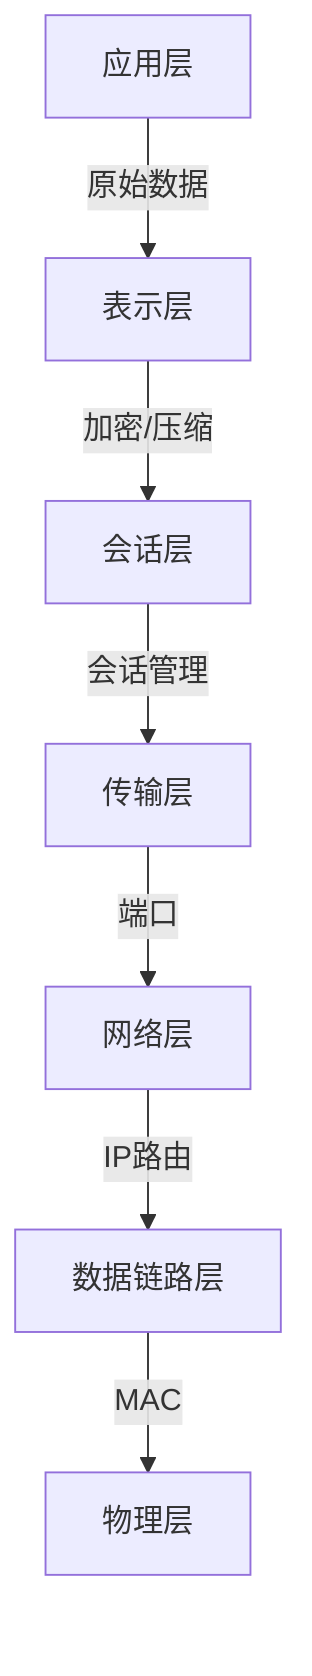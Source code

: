 graph TD
    A[应用层] -->|原始数据| B[表示层]
    B -->|加密/压缩| C[会话层]
    C -->|会话管理| D[传输层]
    D -->|端口| E[网络层]
    E -->|IP路由| F[数据链路层]
    F -->|MAC| G[物理层]